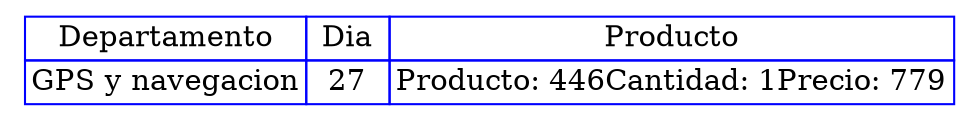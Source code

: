 digraph {
    tbl[
     shape=plaintext
     label=<
     <table border='0' cellborder='1' color='blue' cellspacing='0'>
<tr> <td>Departamento</td> <td> Dia </td> <td>Producto</td></tr>
<tr>
<td>GPS y navegacion</td>
<td>27</td>
<td>Producto: 446
Cantidad: 1
Precio: 779</td>
</tr></table>
    >];
}